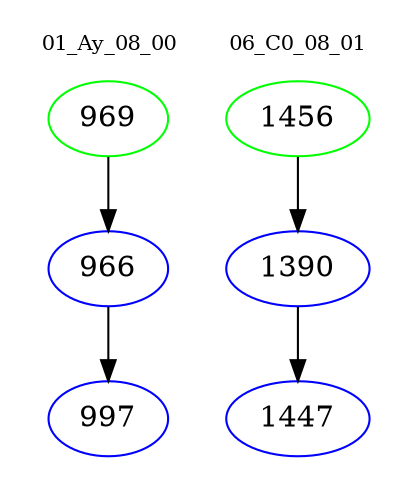digraph{
subgraph cluster_0 {
color = white
label = "01_Ay_08_00";
fontsize=10;
T0_969 [label="969", color="green"]
T0_969 -> T0_966 [color="black"]
T0_966 [label="966", color="blue"]
T0_966 -> T0_997 [color="black"]
T0_997 [label="997", color="blue"]
}
subgraph cluster_1 {
color = white
label = "06_C0_08_01";
fontsize=10;
T1_1456 [label="1456", color="green"]
T1_1456 -> T1_1390 [color="black"]
T1_1390 [label="1390", color="blue"]
T1_1390 -> T1_1447 [color="black"]
T1_1447 [label="1447", color="blue"]
}
}
